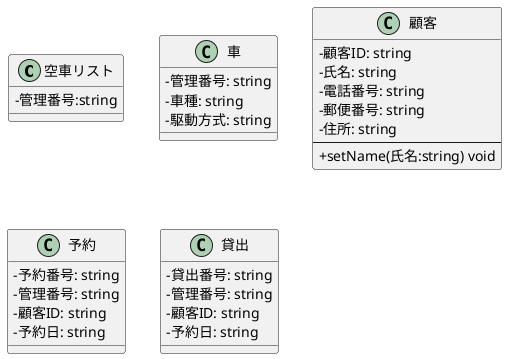 @startuml
skinparam classAttributeIconSize 0
class 空車リスト{
- 管理番号:string
}
class 車{
- 管理番号: string
- 車種: string
- 駆動方式: string
}
class 顧客{
    - 顧客ID: string
    - 氏名: string
    -電話番号: string
    -郵便番号: string
    -住所: string
    ---
    + setName(氏名:string) void
}
class 予約{
- 予約番号: string
-管理番号: string
-顧客ID: string
-予約日: string
}
class 貸出{
-貸出番号: string
-管理番号: string
-顧客ID: string
-予約日: string
}
@enduml